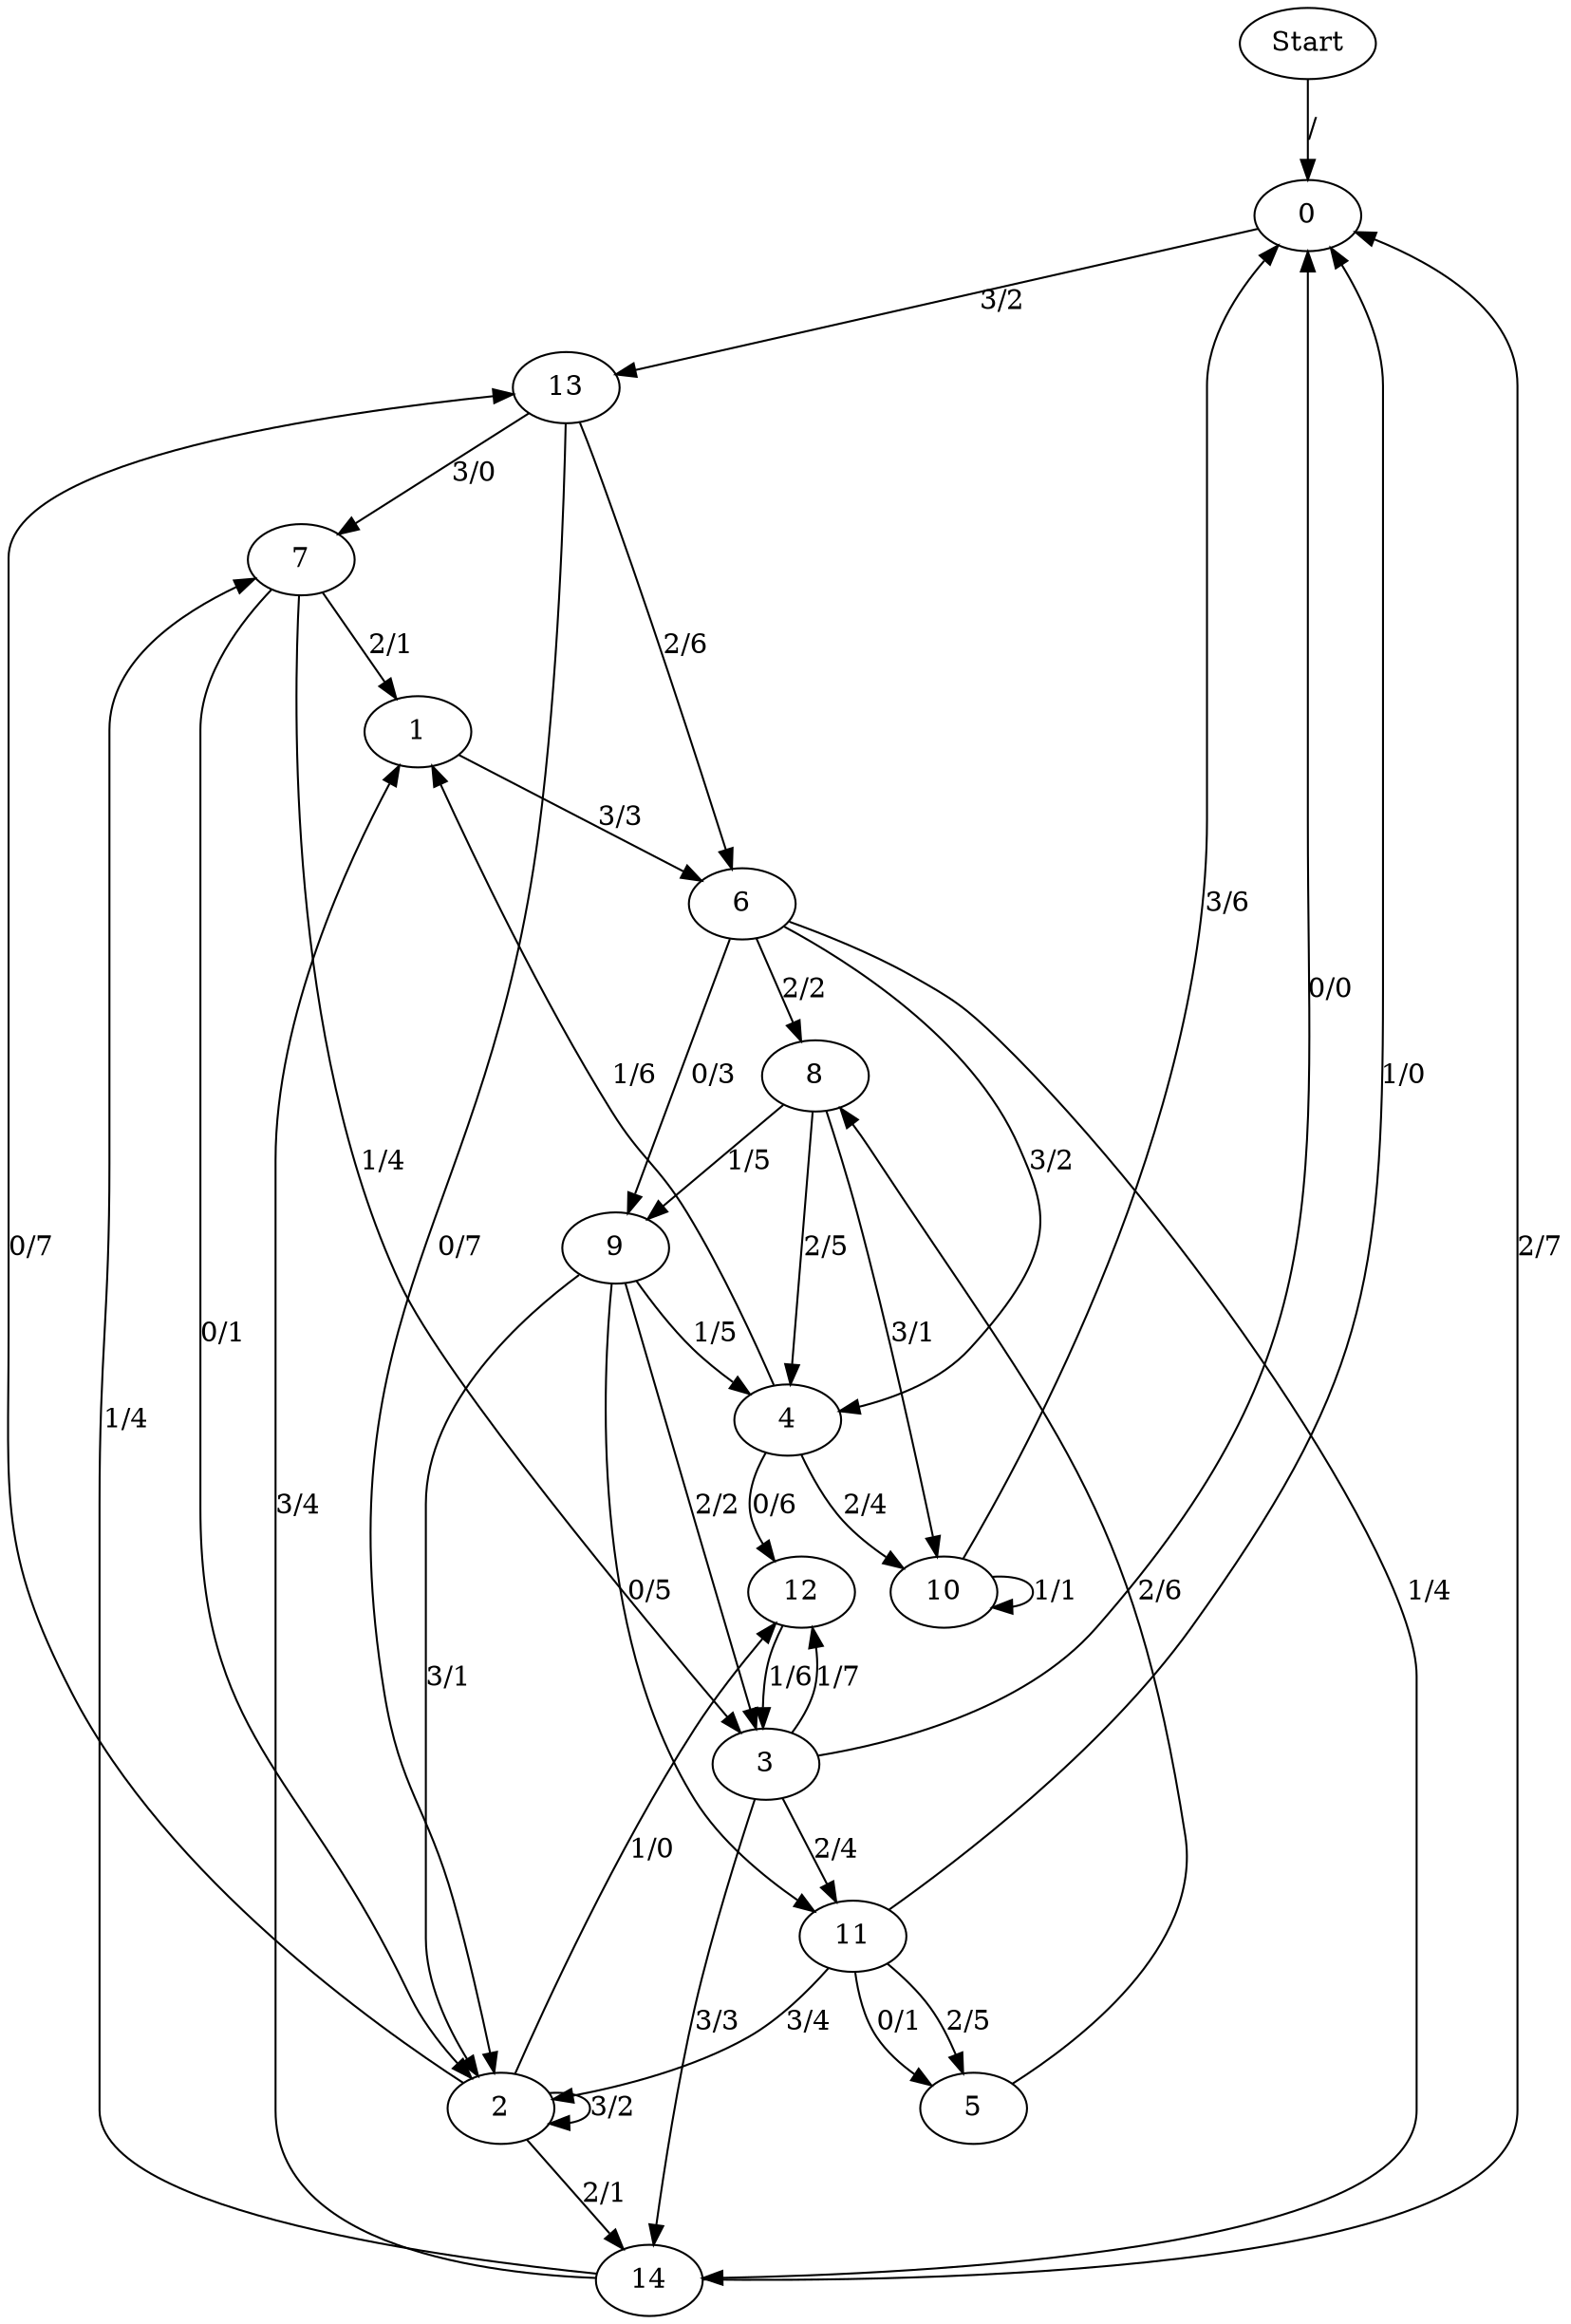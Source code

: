 digraph {
	Start -> 0 [label="/"]
	0 -> 13 [label="3/2"]
	7 -> 1 [label="2/1"]
	7 -> 2 [label="0/1"]
	7 -> 3 [label="1/4"]
	1 -> 6 [label="3/3"]
	6 -> 8 [label="2/2"]
	6 -> 4 [label="3/2"]
	6 -> 9 [label="0/3"]
	6 -> 14 [label="1/4"]
	8 -> 9 [label="1/5"]
	8 -> 4 [label="2/5"]
	8 -> 10 [label="3/1"]
	9 -> 3 [label="2/2"]
	9 -> 2 [label="3/1"]
	9 -> 11 [label="0/5"]
	9 -> 4 [label="1/5"]
	4 -> 1 [label="1/6"]
	4 -> 10 [label="2/4"]
	4 -> 12 [label="0/6"]
	10 -> 10 [label="1/1"]
	10 -> 0 [label="3/6"]
	13 -> 2 [label="0/7"]
	13 -> 6 [label="2/6"]
	13 -> 7 [label="3/0"]
	2 -> 14 [label="2/1"]
	2 -> 2 [label="3/2"]
	2 -> 13 [label="0/7"]
	2 -> 12 [label="1/0"]
	12 -> 3 [label="1/6"]
	3 -> 0 [label="0/0"]
	3 -> 12 [label="1/7"]
	3 -> 11 [label="2/4"]
	3 -> 14 [label="3/3"]
	14 -> 7 [label="1/4"]
	14 -> 0 [label="2/7"]
	14 -> 1 [label="3/4"]
	11 -> 5 [label="2/5"]
	11 -> 2 [label="3/4"]
	11 -> 5 [label="0/1"]
	11 -> 0 [label="1/0"]
	5 -> 8 [label="2/6"]
}